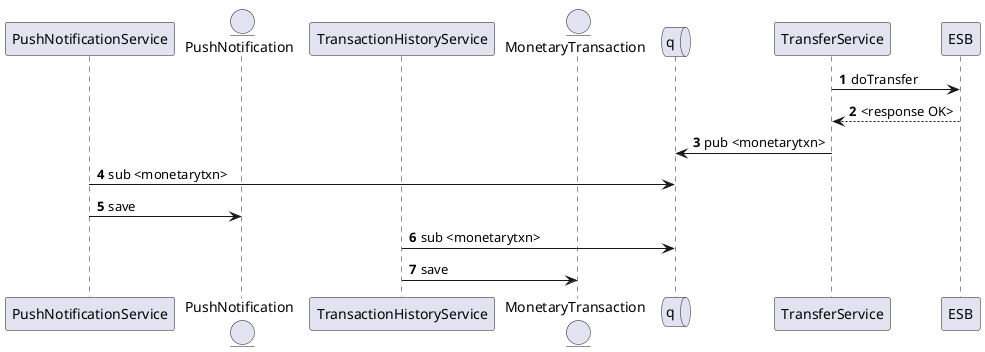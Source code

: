 @startuml

autonumber
participant PushNotificationService as pns
entity PushNotification as pn
participant TransactionHistoryService as ths
entity MonetaryTransaction as mt
queue q
participant TransferService as ts
participant ESB as esb

ts -> esb: doTransfer
ts <-- esb: <response OK>
ts -> q: pub <monetarytxn>
pns -> q: sub <monetarytxn>
pns -> pn: save
ths -> q: sub <monetarytxn>
ths -> mt: save

@enduml